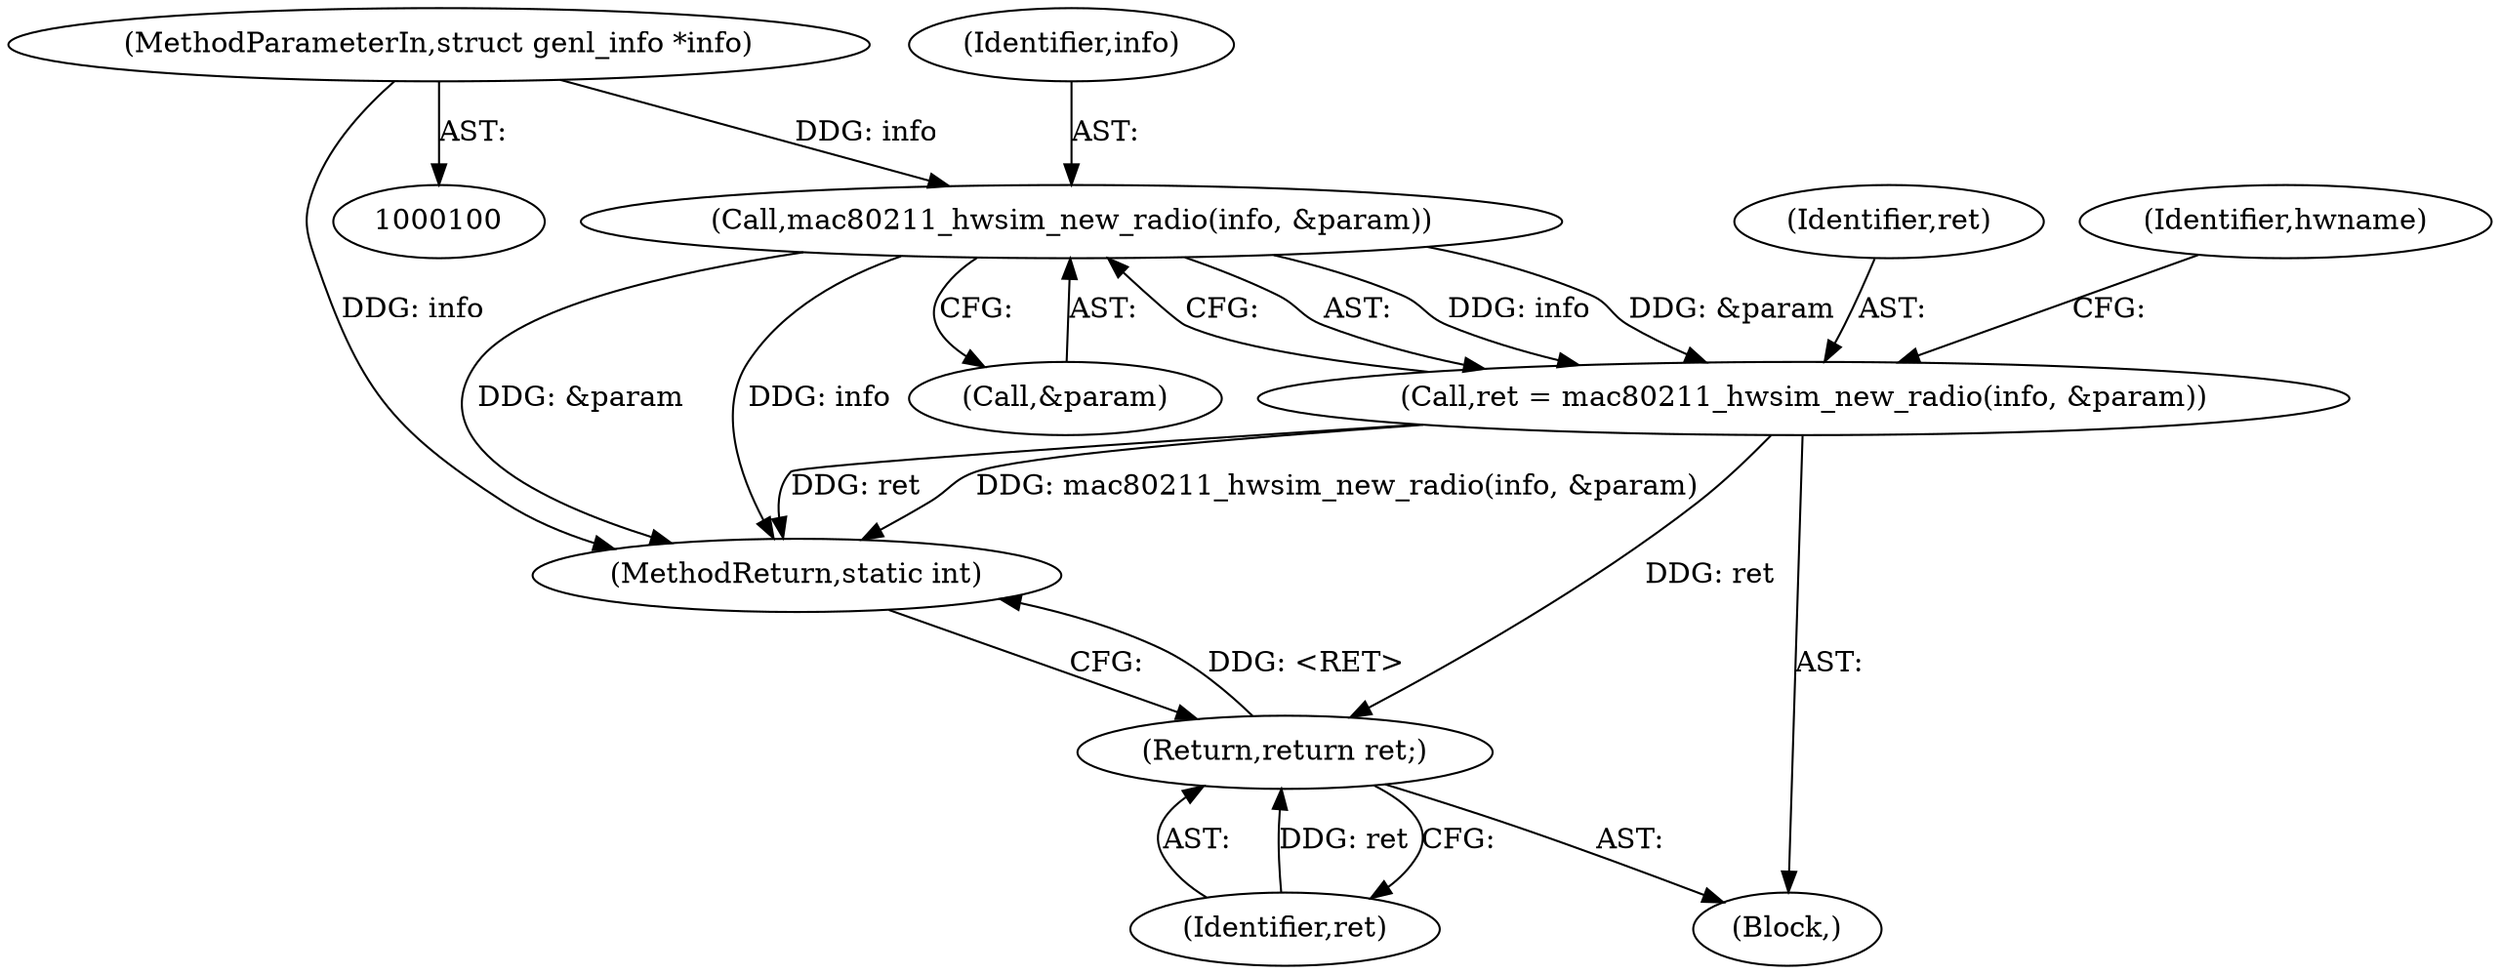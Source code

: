 digraph "0_linux_0ddcff49b672239dda94d70d0fcf50317a9f4b51@pointer" {
"1000278" [label="(Call,mac80211_hwsim_new_radio(info, &param))"];
"1000102" [label="(MethodParameterIn,struct genl_info *info)"];
"1000276" [label="(Call,ret = mac80211_hwsim_new_radio(info, &param))"];
"1000284" [label="(Return,return ret;)"];
"1000285" [label="(Identifier,ret)"];
"1000284" [label="(Return,return ret;)"];
"1000103" [label="(Block,)"];
"1000279" [label="(Identifier,info)"];
"1000277" [label="(Identifier,ret)"];
"1000278" [label="(Call,mac80211_hwsim_new_radio(info, &param))"];
"1000283" [label="(Identifier,hwname)"];
"1000276" [label="(Call,ret = mac80211_hwsim_new_radio(info, &param))"];
"1000286" [label="(MethodReturn,static int)"];
"1000280" [label="(Call,&param)"];
"1000102" [label="(MethodParameterIn,struct genl_info *info)"];
"1000278" -> "1000276"  [label="AST: "];
"1000278" -> "1000280"  [label="CFG: "];
"1000279" -> "1000278"  [label="AST: "];
"1000280" -> "1000278"  [label="AST: "];
"1000276" -> "1000278"  [label="CFG: "];
"1000278" -> "1000286"  [label="DDG: &param"];
"1000278" -> "1000286"  [label="DDG: info"];
"1000278" -> "1000276"  [label="DDG: info"];
"1000278" -> "1000276"  [label="DDG: &param"];
"1000102" -> "1000278"  [label="DDG: info"];
"1000102" -> "1000100"  [label="AST: "];
"1000102" -> "1000286"  [label="DDG: info"];
"1000276" -> "1000103"  [label="AST: "];
"1000277" -> "1000276"  [label="AST: "];
"1000283" -> "1000276"  [label="CFG: "];
"1000276" -> "1000286"  [label="DDG: mac80211_hwsim_new_radio(info, &param)"];
"1000276" -> "1000286"  [label="DDG: ret"];
"1000276" -> "1000284"  [label="DDG: ret"];
"1000284" -> "1000103"  [label="AST: "];
"1000284" -> "1000285"  [label="CFG: "];
"1000285" -> "1000284"  [label="AST: "];
"1000286" -> "1000284"  [label="CFG: "];
"1000284" -> "1000286"  [label="DDG: <RET>"];
"1000285" -> "1000284"  [label="DDG: ret"];
}
